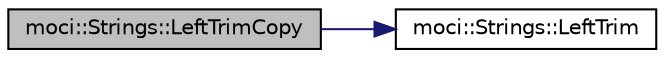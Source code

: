 digraph "moci::Strings::LeftTrimCopy"
{
 // INTERACTIVE_SVG=YES
  edge [fontname="Helvetica",fontsize="10",labelfontname="Helvetica",labelfontsize="10"];
  node [fontname="Helvetica",fontsize="10",shape=record];
  rankdir="LR";
  Node2 [label="moci::Strings::LeftTrimCopy",height=0.2,width=0.4,color="black", fillcolor="grey75", style="filled", fontcolor="black"];
  Node2 -> Node3 [color="midnightblue",fontsize="10",style="solid",fontname="Helvetica"];
  Node3 [label="moci::Strings::LeftTrim",height=0.2,width=0.4,color="black", fillcolor="white", style="filled",URL="$classmoci_1_1Strings.html#ab52943c5649d2ef80ff45678fc95fe51",tooltip="Remove all leading spaces on the given string in place. "];
}

